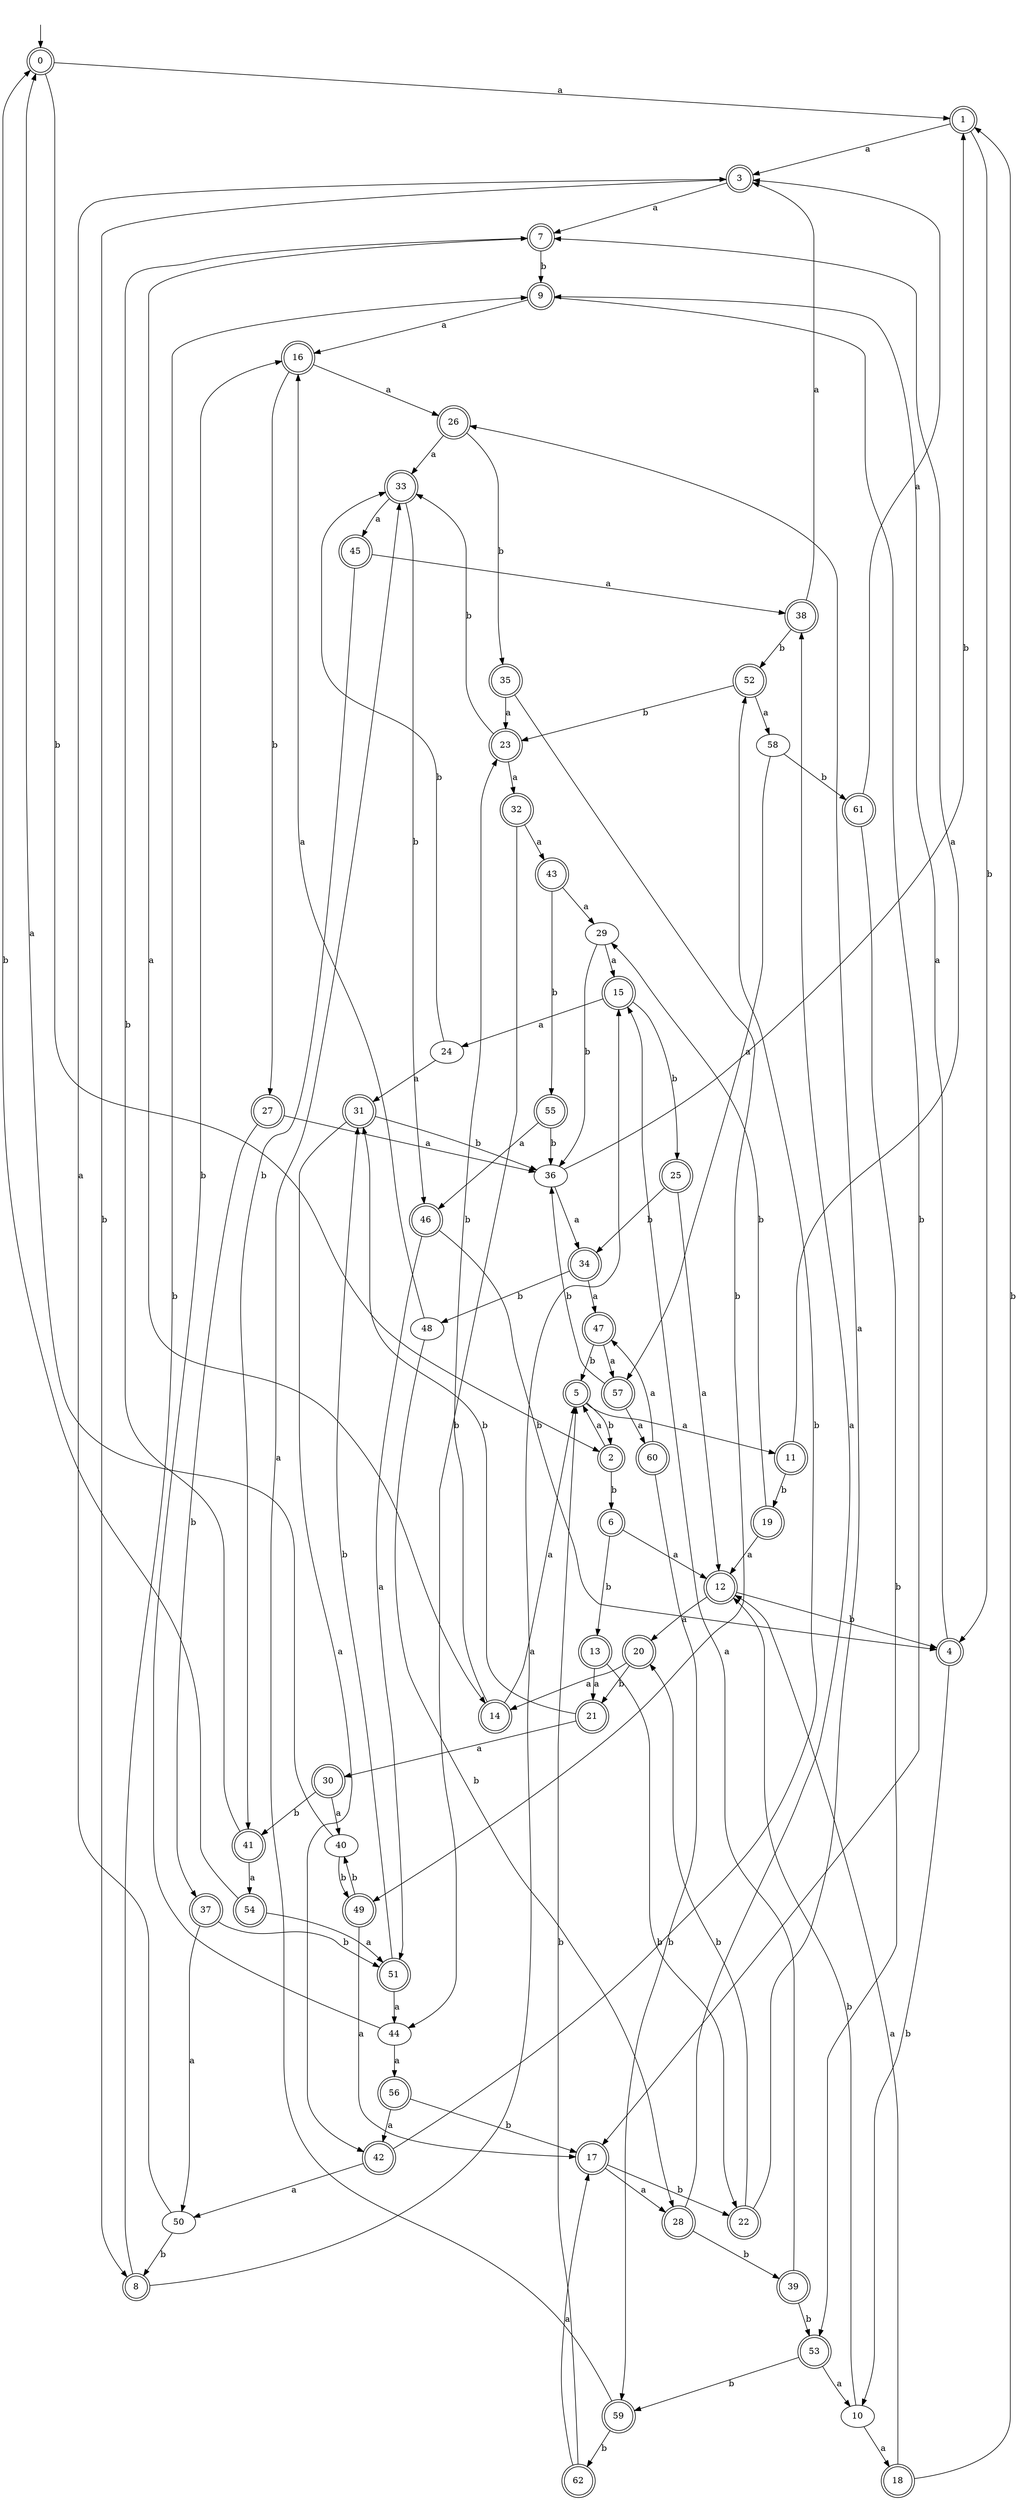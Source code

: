 digraph RandomDFA {
  __start0 [label="", shape=none];
  __start0 -> 0 [label=""];
  0 [shape=circle] [shape=doublecircle]
  0 -> 1 [label="a"]
  0 -> 2 [label="b"]
  1 [shape=doublecircle]
  1 -> 3 [label="a"]
  1 -> 4 [label="b"]
  2 [shape=doublecircle]
  2 -> 5 [label="a"]
  2 -> 6 [label="b"]
  3 [shape=doublecircle]
  3 -> 7 [label="a"]
  3 -> 8 [label="b"]
  4 [shape=doublecircle]
  4 -> 9 [label="a"]
  4 -> 10 [label="b"]
  5 [shape=doublecircle]
  5 -> 11 [label="a"]
  5 -> 2 [label="b"]
  6 [shape=doublecircle]
  6 -> 12 [label="a"]
  6 -> 13 [label="b"]
  7 [shape=doublecircle]
  7 -> 14 [label="a"]
  7 -> 9 [label="b"]
  8 [shape=doublecircle]
  8 -> 15 [label="a"]
  8 -> 9 [label="b"]
  9 [shape=doublecircle]
  9 -> 16 [label="a"]
  9 -> 17 [label="b"]
  10
  10 -> 18 [label="a"]
  10 -> 12 [label="b"]
  11 [shape=doublecircle]
  11 -> 7 [label="a"]
  11 -> 19 [label="b"]
  12 [shape=doublecircle]
  12 -> 20 [label="a"]
  12 -> 4 [label="b"]
  13 [shape=doublecircle]
  13 -> 21 [label="a"]
  13 -> 22 [label="b"]
  14 [shape=doublecircle]
  14 -> 5 [label="a"]
  14 -> 23 [label="b"]
  15 [shape=doublecircle]
  15 -> 24 [label="a"]
  15 -> 25 [label="b"]
  16 [shape=doublecircle]
  16 -> 26 [label="a"]
  16 -> 27 [label="b"]
  17 [shape=doublecircle]
  17 -> 28 [label="a"]
  17 -> 22 [label="b"]
  18 [shape=doublecircle]
  18 -> 12 [label="a"]
  18 -> 1 [label="b"]
  19 [shape=doublecircle]
  19 -> 12 [label="a"]
  19 -> 29 [label="b"]
  20 [shape=doublecircle]
  20 -> 14 [label="a"]
  20 -> 21 [label="b"]
  21 [shape=doublecircle]
  21 -> 30 [label="a"]
  21 -> 31 [label="b"]
  22 [shape=doublecircle]
  22 -> 26 [label="a"]
  22 -> 20 [label="b"]
  23 [shape=doublecircle]
  23 -> 32 [label="a"]
  23 -> 33 [label="b"]
  24
  24 -> 31 [label="a"]
  24 -> 33 [label="b"]
  25 [shape=doublecircle]
  25 -> 12 [label="a"]
  25 -> 34 [label="b"]
  26 [shape=doublecircle]
  26 -> 33 [label="a"]
  26 -> 35 [label="b"]
  27 [shape=doublecircle]
  27 -> 36 [label="a"]
  27 -> 37 [label="b"]
  28 [shape=doublecircle]
  28 -> 38 [label="a"]
  28 -> 39 [label="b"]
  29
  29 -> 15 [label="a"]
  29 -> 36 [label="b"]
  30 [shape=doublecircle]
  30 -> 40 [label="a"]
  30 -> 41 [label="b"]
  31 [shape=doublecircle]
  31 -> 42 [label="a"]
  31 -> 36 [label="b"]
  32 [shape=doublecircle]
  32 -> 43 [label="a"]
  32 -> 44 [label="b"]
  33 [shape=doublecircle]
  33 -> 45 [label="a"]
  33 -> 46 [label="b"]
  34 [shape=doublecircle]
  34 -> 47 [label="a"]
  34 -> 48 [label="b"]
  35 [shape=doublecircle]
  35 -> 23 [label="a"]
  35 -> 49 [label="b"]
  36
  36 -> 34 [label="a"]
  36 -> 1 [label="b"]
  37 [shape=doublecircle]
  37 -> 50 [label="a"]
  37 -> 51 [label="b"]
  38 [shape=doublecircle]
  38 -> 3 [label="a"]
  38 -> 52 [label="b"]
  39 [shape=doublecircle]
  39 -> 15 [label="a"]
  39 -> 53 [label="b"]
  40
  40 -> 0 [label="a"]
  40 -> 49 [label="b"]
  41 [shape=doublecircle]
  41 -> 54 [label="a"]
  41 -> 7 [label="b"]
  42 [shape=doublecircle]
  42 -> 50 [label="a"]
  42 -> 52 [label="b"]
  43 [shape=doublecircle]
  43 -> 29 [label="a"]
  43 -> 55 [label="b"]
  44
  44 -> 56 [label="a"]
  44 -> 16 [label="b"]
  45 [shape=doublecircle]
  45 -> 38 [label="a"]
  45 -> 41 [label="b"]
  46 [shape=doublecircle]
  46 -> 51 [label="a"]
  46 -> 4 [label="b"]
  47 [shape=doublecircle]
  47 -> 57 [label="a"]
  47 -> 5 [label="b"]
  48
  48 -> 16 [label="a"]
  48 -> 28 [label="b"]
  49 [shape=doublecircle]
  49 -> 17 [label="a"]
  49 -> 40 [label="b"]
  50
  50 -> 3 [label="a"]
  50 -> 8 [label="b"]
  51 [shape=doublecircle]
  51 -> 44 [label="a"]
  51 -> 31 [label="b"]
  52 [shape=doublecircle]
  52 -> 58 [label="a"]
  52 -> 23 [label="b"]
  53 [shape=doublecircle]
  53 -> 10 [label="a"]
  53 -> 59 [label="b"]
  54 [shape=doublecircle]
  54 -> 51 [label="a"]
  54 -> 0 [label="b"]
  55 [shape=doublecircle]
  55 -> 46 [label="a"]
  55 -> 36 [label="b"]
  56 [shape=doublecircle]
  56 -> 42 [label="a"]
  56 -> 17 [label="b"]
  57 [shape=doublecircle]
  57 -> 60 [label="a"]
  57 -> 36 [label="b"]
  58
  58 -> 57 [label="a"]
  58 -> 61 [label="b"]
  59 [shape=doublecircle]
  59 -> 33 [label="a"]
  59 -> 62 [label="b"]
  60 [shape=doublecircle]
  60 -> 47 [label="a"]
  60 -> 59 [label="b"]
  61 [shape=doublecircle]
  61 -> 3 [label="a"]
  61 -> 53 [label="b"]
  62 [shape=doublecircle]
  62 -> 17 [label="a"]
  62 -> 5 [label="b"]
}
